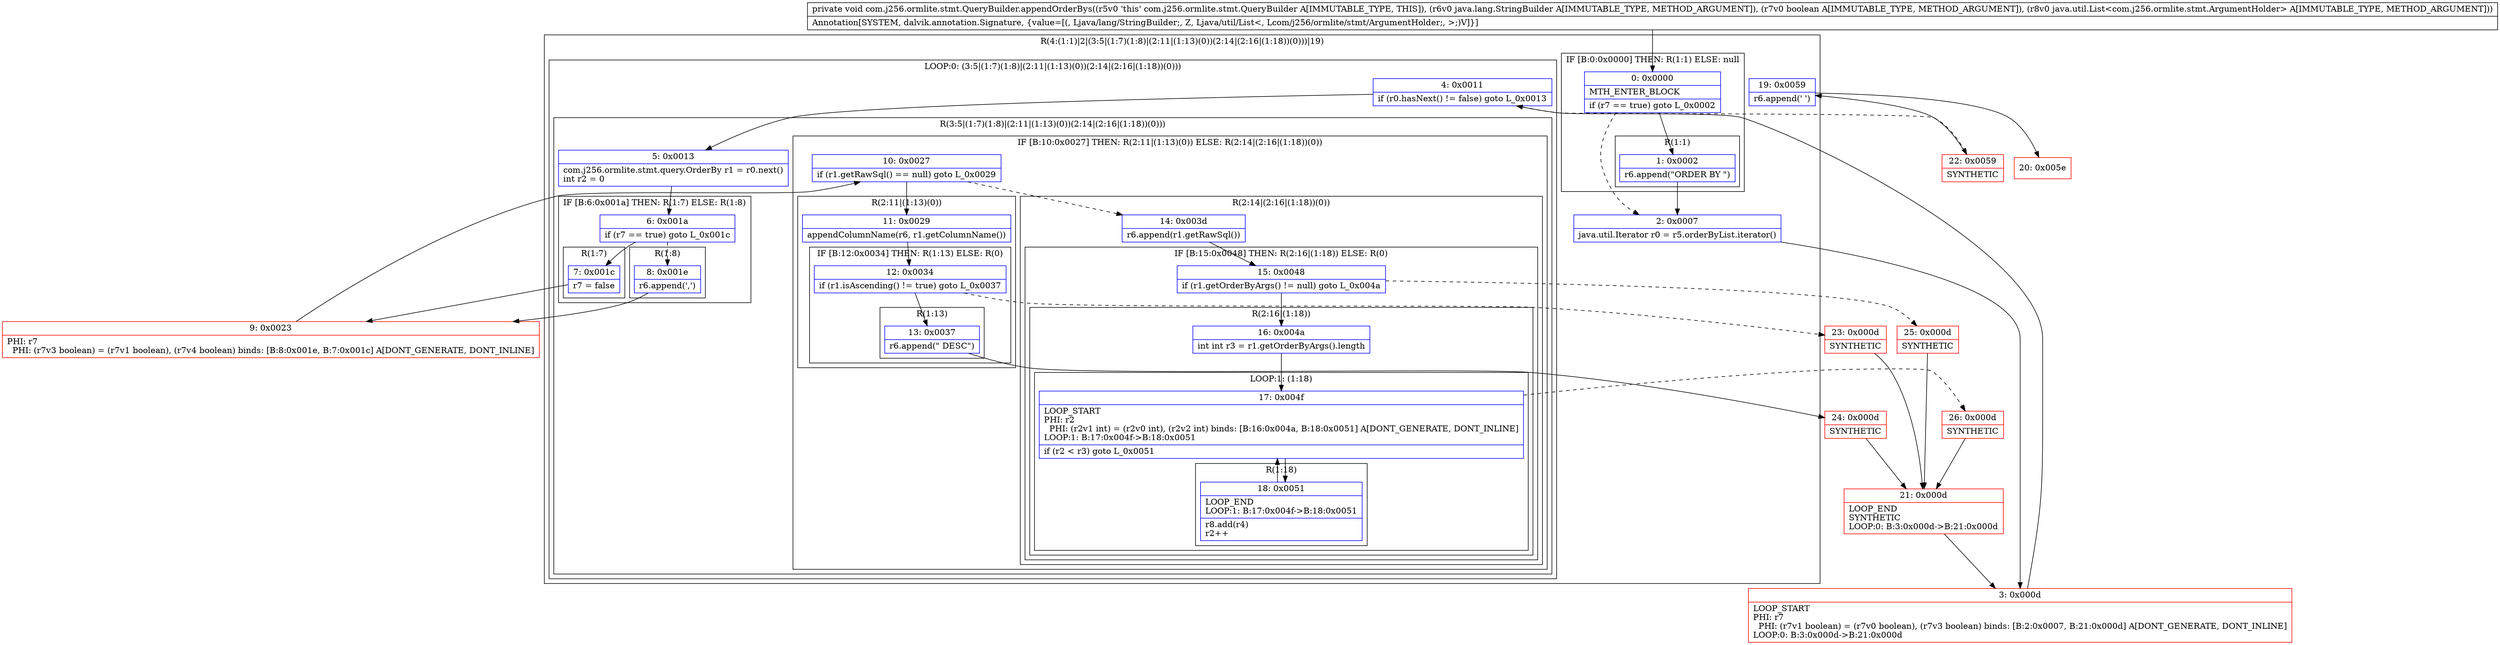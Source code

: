 digraph "CFG forcom.j256.ormlite.stmt.QueryBuilder.appendOrderBys(Ljava\/lang\/StringBuilder;ZLjava\/util\/List;)V" {
subgraph cluster_Region_1741780235 {
label = "R(4:(1:1)|2|(3:5|(1:7)(1:8)|(2:11|(1:13)(0))(2:14|(2:16|(1:18))(0)))|19)";
node [shape=record,color=blue];
subgraph cluster_IfRegion_839536611 {
label = "IF [B:0:0x0000] THEN: R(1:1) ELSE: null";
node [shape=record,color=blue];
Node_0 [shape=record,label="{0\:\ 0x0000|MTH_ENTER_BLOCK\l|if (r7 == true) goto L_0x0002\l}"];
subgraph cluster_Region_670109882 {
label = "R(1:1)";
node [shape=record,color=blue];
Node_1 [shape=record,label="{1\:\ 0x0002|r6.append(\"ORDER BY \")\l}"];
}
}
Node_2 [shape=record,label="{2\:\ 0x0007|java.util.Iterator r0 = r5.orderByList.iterator()\l}"];
subgraph cluster_LoopRegion_1397166407 {
label = "LOOP:0: (3:5|(1:7)(1:8)|(2:11|(1:13)(0))(2:14|(2:16|(1:18))(0)))";
node [shape=record,color=blue];
Node_4 [shape=record,label="{4\:\ 0x0011|if (r0.hasNext() != false) goto L_0x0013\l}"];
subgraph cluster_Region_1648485196 {
label = "R(3:5|(1:7)(1:8)|(2:11|(1:13)(0))(2:14|(2:16|(1:18))(0)))";
node [shape=record,color=blue];
Node_5 [shape=record,label="{5\:\ 0x0013|com.j256.ormlite.stmt.query.OrderBy r1 = r0.next()\lint r2 = 0\l}"];
subgraph cluster_IfRegion_1070747401 {
label = "IF [B:6:0x001a] THEN: R(1:7) ELSE: R(1:8)";
node [shape=record,color=blue];
Node_6 [shape=record,label="{6\:\ 0x001a|if (r7 == true) goto L_0x001c\l}"];
subgraph cluster_Region_1606908487 {
label = "R(1:7)";
node [shape=record,color=blue];
Node_7 [shape=record,label="{7\:\ 0x001c|r7 = false\l}"];
}
subgraph cluster_Region_1880937925 {
label = "R(1:8)";
node [shape=record,color=blue];
Node_8 [shape=record,label="{8\:\ 0x001e|r6.append(',')\l}"];
}
}
subgraph cluster_IfRegion_465190824 {
label = "IF [B:10:0x0027] THEN: R(2:11|(1:13)(0)) ELSE: R(2:14|(2:16|(1:18))(0))";
node [shape=record,color=blue];
Node_10 [shape=record,label="{10\:\ 0x0027|if (r1.getRawSql() == null) goto L_0x0029\l}"];
subgraph cluster_Region_910004689 {
label = "R(2:11|(1:13)(0))";
node [shape=record,color=blue];
Node_11 [shape=record,label="{11\:\ 0x0029|appendColumnName(r6, r1.getColumnName())\l}"];
subgraph cluster_IfRegion_1389150227 {
label = "IF [B:12:0x0034] THEN: R(1:13) ELSE: R(0)";
node [shape=record,color=blue];
Node_12 [shape=record,label="{12\:\ 0x0034|if (r1.isAscending() != true) goto L_0x0037\l}"];
subgraph cluster_Region_1156093298 {
label = "R(1:13)";
node [shape=record,color=blue];
Node_13 [shape=record,label="{13\:\ 0x0037|r6.append(\" DESC\")\l}"];
}
subgraph cluster_Region_241542456 {
label = "R(0)";
node [shape=record,color=blue];
}
}
}
subgraph cluster_Region_1410080316 {
label = "R(2:14|(2:16|(1:18))(0))";
node [shape=record,color=blue];
Node_14 [shape=record,label="{14\:\ 0x003d|r6.append(r1.getRawSql())\l}"];
subgraph cluster_IfRegion_1618247926 {
label = "IF [B:15:0x0048] THEN: R(2:16|(1:18)) ELSE: R(0)";
node [shape=record,color=blue];
Node_15 [shape=record,label="{15\:\ 0x0048|if (r1.getOrderByArgs() != null) goto L_0x004a\l}"];
subgraph cluster_Region_524795194 {
label = "R(2:16|(1:18))";
node [shape=record,color=blue];
Node_16 [shape=record,label="{16\:\ 0x004a|int int r3 = r1.getOrderByArgs().length\l}"];
subgraph cluster_LoopRegion_1614273167 {
label = "LOOP:1: (1:18)";
node [shape=record,color=blue];
Node_17 [shape=record,label="{17\:\ 0x004f|LOOP_START\lPHI: r2 \l  PHI: (r2v1 int) = (r2v0 int), (r2v2 int) binds: [B:16:0x004a, B:18:0x0051] A[DONT_GENERATE, DONT_INLINE]\lLOOP:1: B:17:0x004f\-\>B:18:0x0051\l|if (r2 \< r3) goto L_0x0051\l}"];
subgraph cluster_Region_1193480705 {
label = "R(1:18)";
node [shape=record,color=blue];
Node_18 [shape=record,label="{18\:\ 0x0051|LOOP_END\lLOOP:1: B:17:0x004f\-\>B:18:0x0051\l|r8.add(r4)\lr2++\l}"];
}
}
}
subgraph cluster_Region_1138290644 {
label = "R(0)";
node [shape=record,color=blue];
}
}
}
}
}
}
Node_19 [shape=record,label="{19\:\ 0x0059|r6.append(' ')\l}"];
}
Node_3 [shape=record,color=red,label="{3\:\ 0x000d|LOOP_START\lPHI: r7 \l  PHI: (r7v1 boolean) = (r7v0 boolean), (r7v3 boolean) binds: [B:2:0x0007, B:21:0x000d] A[DONT_GENERATE, DONT_INLINE]\lLOOP:0: B:3:0x000d\-\>B:21:0x000d\l}"];
Node_9 [shape=record,color=red,label="{9\:\ 0x0023|PHI: r7 \l  PHI: (r7v3 boolean) = (r7v1 boolean), (r7v4 boolean) binds: [B:8:0x001e, B:7:0x001c] A[DONT_GENERATE, DONT_INLINE]\l}"];
Node_20 [shape=record,color=red,label="{20\:\ 0x005e}"];
Node_21 [shape=record,color=red,label="{21\:\ 0x000d|LOOP_END\lSYNTHETIC\lLOOP:0: B:3:0x000d\-\>B:21:0x000d\l}"];
Node_22 [shape=record,color=red,label="{22\:\ 0x0059|SYNTHETIC\l}"];
Node_23 [shape=record,color=red,label="{23\:\ 0x000d|SYNTHETIC\l}"];
Node_24 [shape=record,color=red,label="{24\:\ 0x000d|SYNTHETIC\l}"];
Node_25 [shape=record,color=red,label="{25\:\ 0x000d|SYNTHETIC\l}"];
Node_26 [shape=record,color=red,label="{26\:\ 0x000d|SYNTHETIC\l}"];
MethodNode[shape=record,label="{private void com.j256.ormlite.stmt.QueryBuilder.appendOrderBys((r5v0 'this' com.j256.ormlite.stmt.QueryBuilder A[IMMUTABLE_TYPE, THIS]), (r6v0 java.lang.StringBuilder A[IMMUTABLE_TYPE, METHOD_ARGUMENT]), (r7v0 boolean A[IMMUTABLE_TYPE, METHOD_ARGUMENT]), (r8v0 java.util.List\<com.j256.ormlite.stmt.ArgumentHolder\> A[IMMUTABLE_TYPE, METHOD_ARGUMENT]))  | Annotation[SYSTEM, dalvik.annotation.Signature, \{value=[(, Ljava\/lang\/StringBuilder;, Z, Ljava\/util\/List\<, Lcom\/j256\/ormlite\/stmt\/ArgumentHolder;, \>;)V]\}]\l}"];
MethodNode -> Node_0;
Node_0 -> Node_1;
Node_0 -> Node_2[style=dashed];
Node_1 -> Node_2;
Node_2 -> Node_3;
Node_4 -> Node_5;
Node_4 -> Node_22[style=dashed];
Node_5 -> Node_6;
Node_6 -> Node_7;
Node_6 -> Node_8[style=dashed];
Node_7 -> Node_9;
Node_8 -> Node_9;
Node_10 -> Node_11;
Node_10 -> Node_14[style=dashed];
Node_11 -> Node_12;
Node_12 -> Node_13;
Node_12 -> Node_23[style=dashed];
Node_13 -> Node_24;
Node_14 -> Node_15;
Node_15 -> Node_16;
Node_15 -> Node_25[style=dashed];
Node_16 -> Node_17;
Node_17 -> Node_18;
Node_17 -> Node_26[style=dashed];
Node_18 -> Node_17;
Node_19 -> Node_20;
Node_3 -> Node_4;
Node_9 -> Node_10;
Node_21 -> Node_3;
Node_22 -> Node_19;
Node_23 -> Node_21;
Node_24 -> Node_21;
Node_25 -> Node_21;
Node_26 -> Node_21;
}

